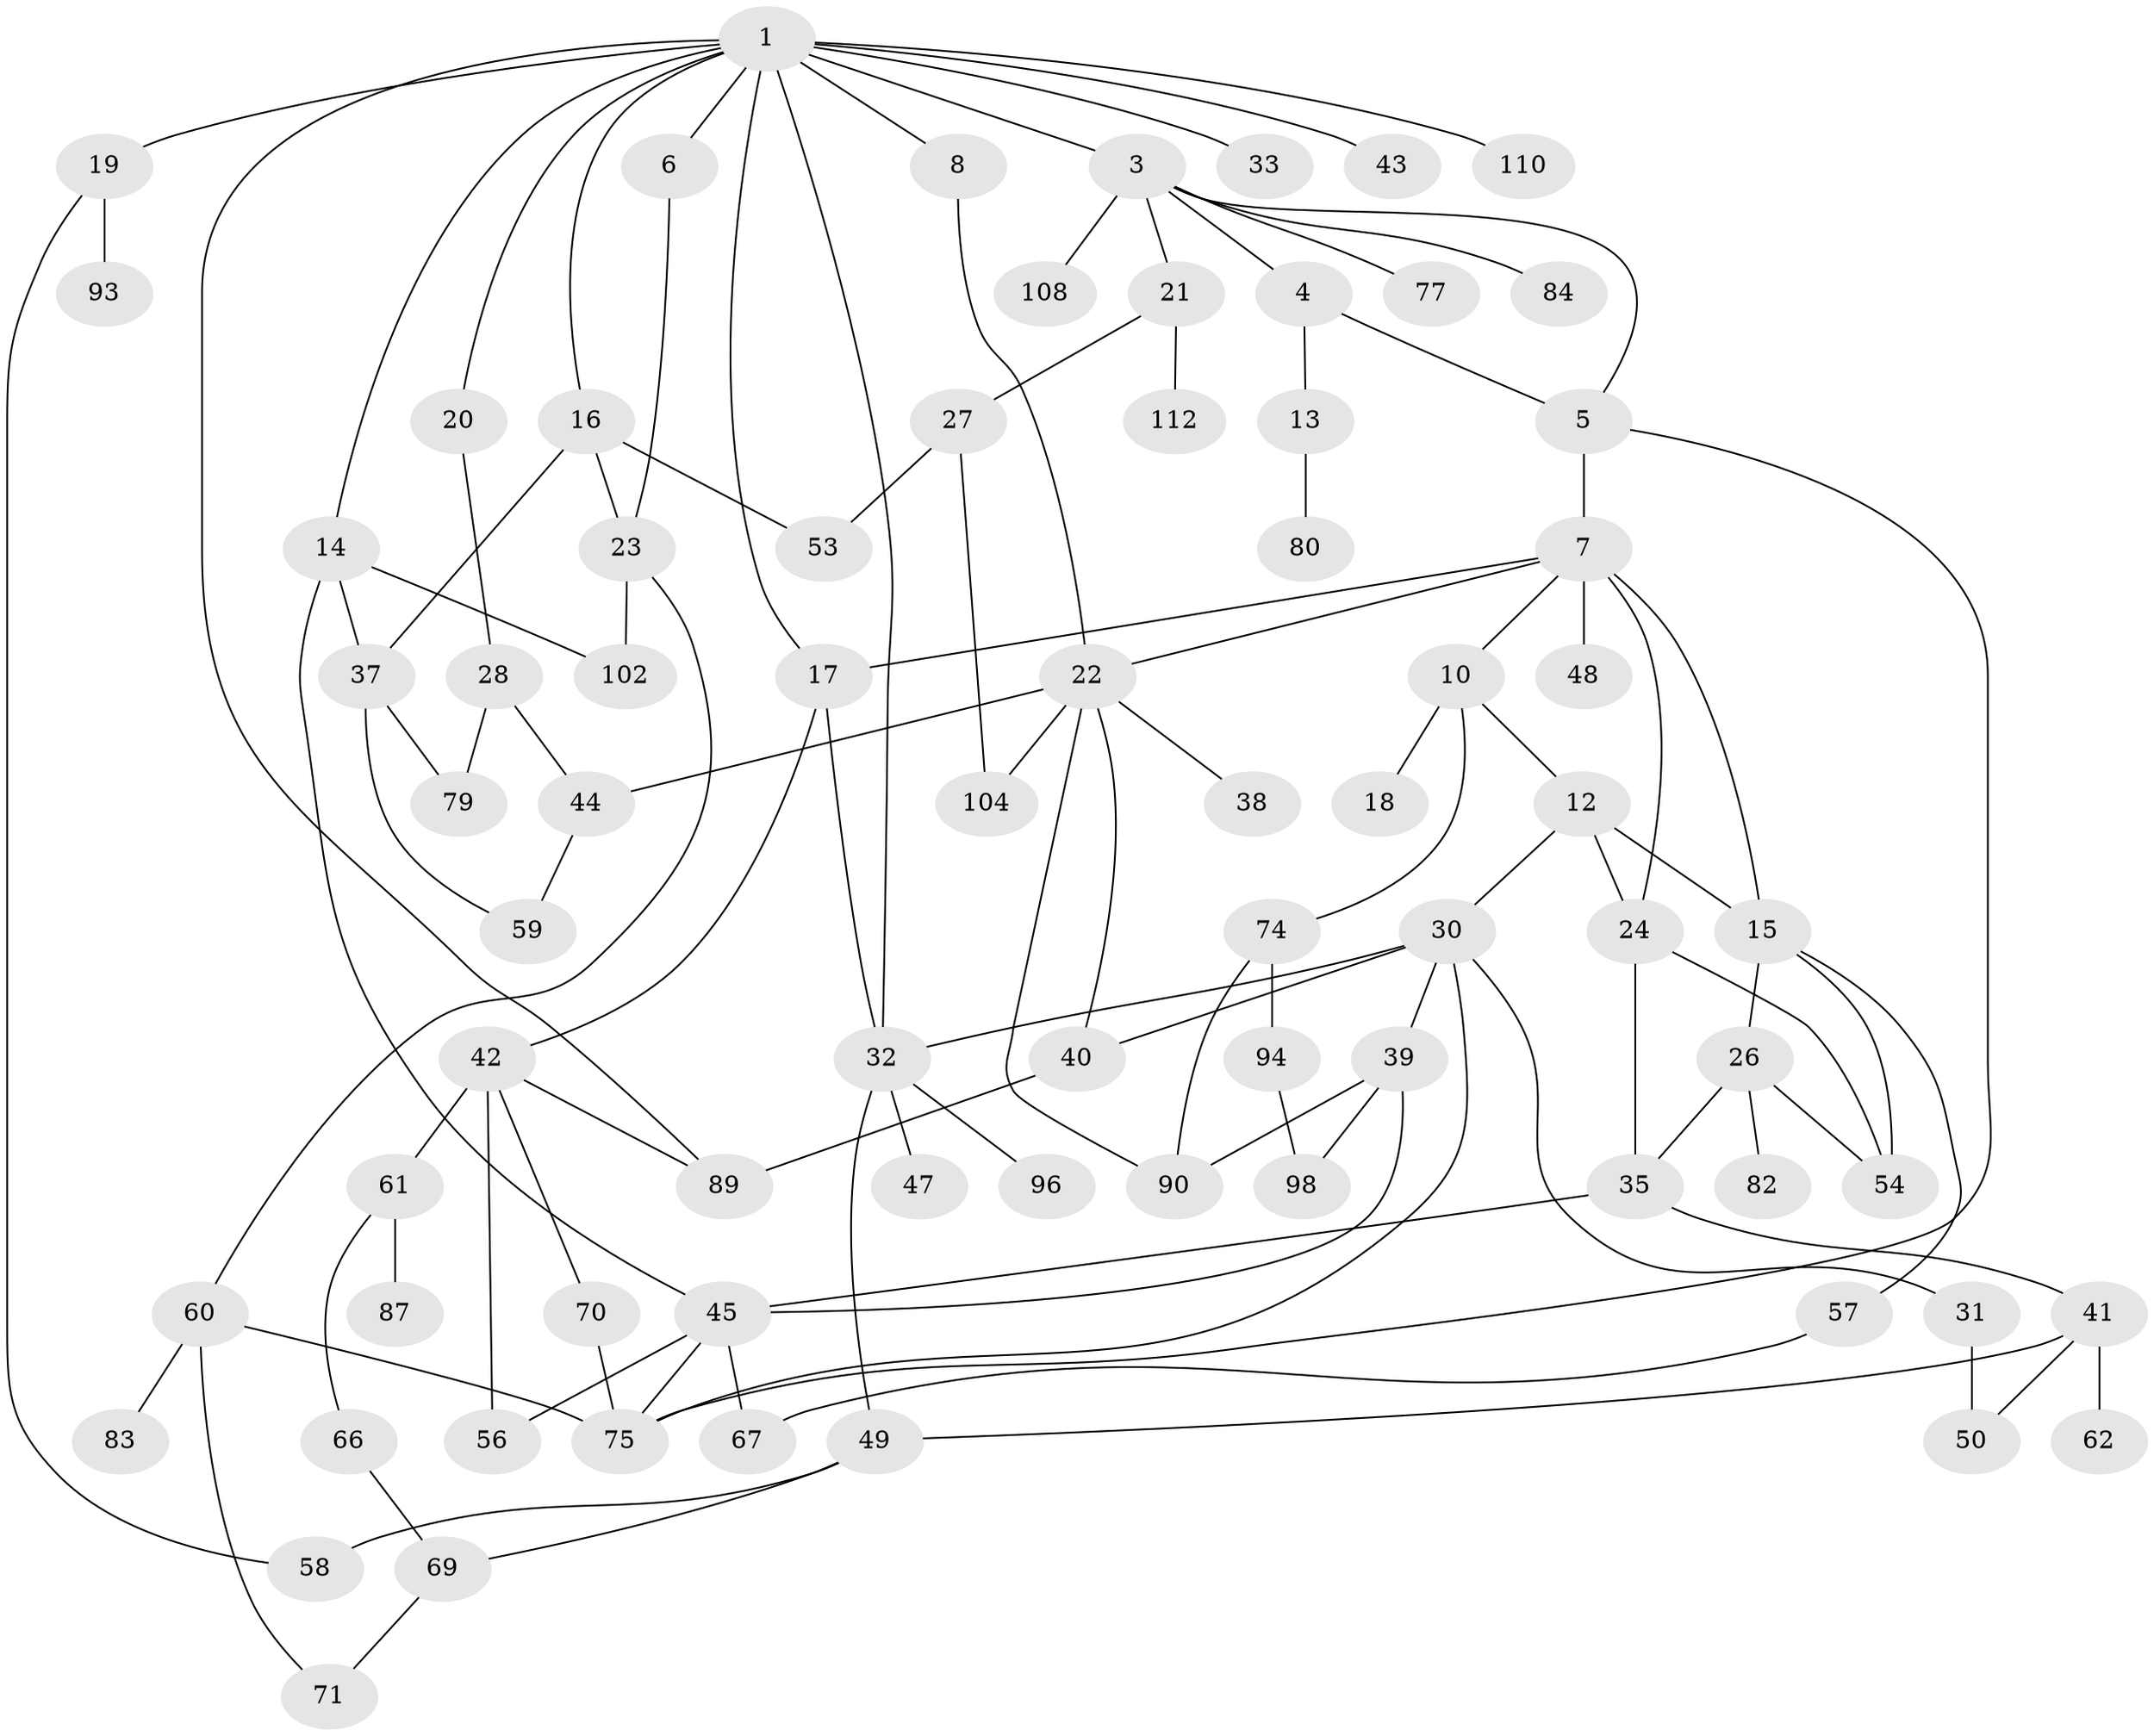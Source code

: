 // Generated by graph-tools (version 1.1) at 2025/23/03/03/25 07:23:31]
// undirected, 76 vertices, 112 edges
graph export_dot {
graph [start="1"]
  node [color=gray90,style=filled];
  1 [super="+2"];
  3 [super="+46"];
  4;
  5 [super="+9"];
  6;
  7 [super="+64"];
  8 [super="+25"];
  10 [super="+11"];
  12;
  13 [super="+65"];
  14 [super="+92"];
  15 [super="+68"];
  16;
  17 [super="+34"];
  18;
  19 [super="+105"];
  20;
  21 [super="+101"];
  22 [super="+29"];
  23 [super="+76"];
  24 [super="+88"];
  26 [super="+100"];
  27 [super="+99"];
  28;
  30 [super="+81"];
  31;
  32 [super="+36"];
  33;
  35 [super="+86"];
  37 [super="+107"];
  38;
  39 [super="+91"];
  40 [super="+95"];
  41 [super="+111"];
  42 [super="+55"];
  43;
  44;
  45 [super="+51"];
  47;
  48;
  49 [super="+52"];
  50;
  53;
  54 [super="+72"];
  56;
  57 [super="+63"];
  58;
  59;
  60 [super="+78"];
  61 [super="+73"];
  62;
  66;
  67;
  69;
  70;
  71;
  74 [super="+97"];
  75 [super="+85"];
  77;
  79;
  80;
  82;
  83;
  84 [super="+103"];
  87 [super="+109"];
  89 [super="+106"];
  90;
  93;
  94;
  96;
  98;
  102;
  104;
  108;
  110;
  112;
  1 -- 6;
  1 -- 8;
  1 -- 14;
  1 -- 32;
  1 -- 43;
  1 -- 110;
  1 -- 89;
  1 -- 16;
  1 -- 33;
  1 -- 3;
  1 -- 17;
  1 -- 19;
  1 -- 20;
  3 -- 4;
  3 -- 21;
  3 -- 84;
  3 -- 108;
  3 -- 5;
  3 -- 77;
  4 -- 5;
  4 -- 13;
  5 -- 7 [weight=2];
  5 -- 75;
  6 -- 23;
  7 -- 10;
  7 -- 17;
  7 -- 22;
  7 -- 48;
  7 -- 24;
  7 -- 15;
  8 -- 22;
  10 -- 18;
  10 -- 74;
  10 -- 12;
  12 -- 15;
  12 -- 24;
  12 -- 30;
  13 -- 80;
  14 -- 102;
  14 -- 45;
  14 -- 37;
  15 -- 26;
  15 -- 57;
  15 -- 54;
  16 -- 37;
  16 -- 53;
  16 -- 23;
  17 -- 42;
  17 -- 32;
  19 -- 93;
  19 -- 58;
  20 -- 28;
  21 -- 27;
  21 -- 112;
  22 -- 104;
  22 -- 90;
  22 -- 38;
  22 -- 40;
  22 -- 44;
  23 -- 60;
  23 -- 102;
  24 -- 54;
  24 -- 35;
  26 -- 35;
  26 -- 82;
  26 -- 54;
  27 -- 104;
  27 -- 53;
  28 -- 79;
  28 -- 44;
  30 -- 31;
  30 -- 39;
  30 -- 32;
  30 -- 40;
  30 -- 75;
  31 -- 50;
  32 -- 49;
  32 -- 96;
  32 -- 47;
  35 -- 41;
  35 -- 45;
  37 -- 79;
  37 -- 59;
  39 -- 90;
  39 -- 45;
  39 -- 98;
  40 -- 89;
  41 -- 62;
  41 -- 49;
  41 -- 50;
  42 -- 61;
  42 -- 89;
  42 -- 56;
  42 -- 70;
  44 -- 59;
  45 -- 67;
  45 -- 56;
  45 -- 75;
  49 -- 69;
  49 -- 58;
  57 -- 67;
  60 -- 83;
  60 -- 75;
  60 -- 71;
  61 -- 66;
  61 -- 87;
  66 -- 69;
  69 -- 71;
  70 -- 75;
  74 -- 94;
  74 -- 90;
  94 -- 98;
}
